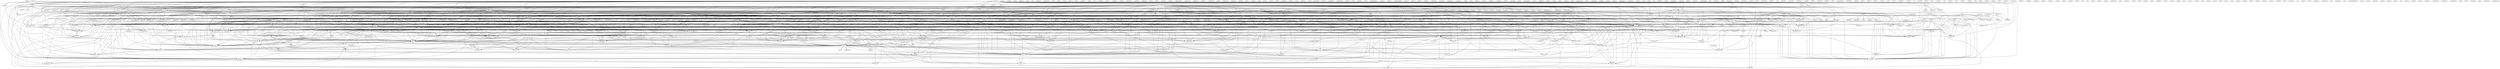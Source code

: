 digraph G {
  reign [ label="reign(1)" ];
  church [ label="church(19)" ];
  battle [ label="battle(5)" ];
  army [ label="army(8)" ];
  car [ label="car(3)" ];
  defeat [ label="defeat(1)" ];
  exclude [ label="exclude(1)" ];
  used [ label="used(2)" ];
  darkness [ label="darkness(4)" ];
  reject [ label="reject(1)" ];
  soul [ label="soul(2)" ];
  answer [ label="answer(2)" ];
  learnt [ label="learnt(1)" ];
  retreat [ label="retreat(1)" ];
  victory [ label="victory(3)" ];
  pastor [ label="pastor(2)" ];
  satan [ label="satan(2)" ];
  wrath [ label="wrath(7)" ];
  destroy [ label="destroy(4)" ];
  hatred [ label="hatred(1)" ];
  answer [ label="answer(1)" ];
  battlefield [ label="battlefield(1)" ];
  ordered [ label="ordered(3)" ];
  state [ label="state(1)" ];
  means [ label="means(1)" ];
  vowed [ label="vowed(1)" ];
  enter [ label="enter(1)" ];
  plastic [ label="plastic(2)" ];
  satan [ label="satan(2)" ];
  dictator [ label="dictator(3)" ];
  imprecatory [ label="imprecatory(7)" ];
  eg [ label="eg(3)" ];
  burning [ label="burning(1)" ];
  crash [ label="crash(1)" ];
  persecutor [ label="persecutor(2)" ];
  tor [ label="tor(2)" ];
  remove [ label="remove(4)" ];
  died [ label="died(4)" ];
  found [ label="found(1)" ];
  follow [ label="follow(2)" ];
  devastation [ label="devastation(1)" ];
  love [ label="love(5)" ];
  man [ label="man(17)" ];
  pass [ label="pass(3)" ];
  day [ label="day(11)" ];
  tor [ label="tor(4)" ];
  hear [ label="hear(3)" ];
  challenged [ label="challenged(2)" ];
  pledged [ label="pledged(1)" ];
  testify [ label="testify(1)" ];
  teaching [ label="teaching(1)" ];
  series [ label="series(1)" ];
  prayer [ label="prayer(7)" ];
  turn [ label="turn(1)" ];
  vengeance [ label="vengeance(4)" ];
  strike [ label="strike(2)" ];
  opposite [ label="opposite(1)" ];
  kingdom [ label="kingdom(19)" ];
  official [ label="official(5)" ];
  persecution [ label="persecution(5)" ];
  determine [ label="determine(1)" ];
  love [ label="love(4)" ];
  communist [ label="communist(8)" ];
  lethargy [ label="lethargy(1)" ];
  power [ label="power(5)" ];
  au [ label="au(1)" ];
  anger [ label="anger(2)" ];
  bow [ label="bow(2)" ];
  judgement [ label="judgement(11)" ];
  earth [ label="earth(12)" ];
  comes [ label="comes(2)" ];
  knows [ label="knows(1)" ];
  forgive [ label="forgive(1)" ];
  believed [ label="believed(1)" ];
  execute [ label="execute(2)" ];
  serve [ label="serve(1)" ];
  put [ label="put(2)" ];
  disgrace [ label="disgrace(2)" ];
  pile [ label="pile(1)" ];
  word [ label="word(11)" ];
  armour [ label="armour(1)" ];
  opposition [ label="opposition(1)" ];
  name [ label="name(7)" ];
  sword [ label="sword(8)" ];
  placing [ label="placing(1)" ];
  pour [ label="pour(2)" ];
  avenges [ label="avenges(2)" ];
  call [ label="call(1)" ];
  acknowledge [ label="acknowledge(3)" ];
  judge [ label="judge(4)" ];
  reading [ label="reading(1)" ];
  grew [ label="grew(2)" ];
  shine [ label="shine(1)" ];
  judge [ label="judge(2)" ];
  teaches [ label="teaches(1)" ];
  psalmist [ label="psalmist(5)" ];
  pray [ label="pray(2)" ];
  destruction [ label="destruction(6)" ];
  pray [ label="pray(8)" ];
  hani [ label="hani(1)" ];
  limpet [ label="limpet(1)" ];
  bring [ label="bring(6)" ];
  conference [ label="conference(1)" ];
  prayed [ label="prayed(4)" ];
  dominated [ label="dominated(1)" ];
  repentance [ label="repentance(2)" ];
  death [ label="death(5)" ];
  mk [ label="mk(2)" ];
  struggle [ label="struggle(2)" ];
  defended [ label="defended(1)" ];
  support [ label="support(1)" ];
  resurrection [ label="resurrection(2)" ];
  declared [ label="declared(2)" ];
  press [ label="press(1)" ];
  hate [ label="hate(2)" ];
  member [ label="member(1)" ];
  told [ label="told(2)" ];
  wing [ label="wing(1)" ];
  communism [ label="communism(1)" ];
  assassination [ label="assassination(1)" ];
  repentance [ label="repentance(1)" ];
  salvation [ label="salvation(1)" ];
  records [ label="records(1)" ];
  pac [ label="pac(1)" ];
  dispatch [ label="dispatch(1)" ];
  sear [ label="sear(1)" ];
  dc [ label="dc(1)" ];
  hammer [ label="hammer(1)" ];
  importance [ label="importance(1)" ];
  kaunda [ label="kaunda(2)" ];
  dictatorship [ label="dictatorship(1)" ];
  make [ label="make(3)" ];
  year [ label="year(1)" ];
  country [ label="country(2)" ];
  fasted [ label="fasted(1)" ];
  covenanted [ label="covenanted(1)" ];
  st [ label="st(1)" ];
  party [ label="party(4)" ];
  president [ label="president(1)" ];
  worship [ label="worship(2)" ];
  mountainside [ label="mountainside(1)" ];
  carry [ label="carry(3)" ];
  refused [ label="refused(2)" ];
  forest [ label="forest(1)" ];
  prophet [ label="prophet(2)" ];
  foresaw [ label="foresaw(1)" ];
  spoke [ label="spoke(4)" ];
  ot [ label="ot(1)" ];
  idol [ label="idol(1)" ];
  bless [ label="bless(1)" ];
  lack [ label="lack(1)" ];
  sea [ label="sea(1)" ];
  ing [ label="ing(1)" ];
  cry [ label="cry(2)" ];
  involves [ label="involves(1)" ];
  readiness [ label="readiness(1)" ];
  urgency [ label="urgency(1)" ];
  confusion [ label="confusion(1)" ];
  knowledge [ label="knowledge(1)" ];
  cover [ label="cover(1)" ];
  mete [ label="mete(1)" ];
  razor [ label="razor(1)" ];
  focus [ label="focus(1)" ];
  included [ label="included(1)" ];
  seek [ label="seek(1)" ];
  cor [ label="cor(1)" ];
  alien [ label="alien(1)" ];
  kill [ label="kill(2)" ];
  kills [ label="kills(1)" ];
  bribe [ label="bribe(1)" ];
  person [ label="person(1)" ];
  murder [ label="murder(1)" ];
  accepts [ label="accepts(1)" ];
  endure [ label="endure(1)" ];
  please [ label="please(1)" ];
  obey [ label="obey(3)" ];
  end [ label="end(2)" ];
  disaster [ label="disaster(1)" ];
  crush [ label="crush(3)" ];
  ruin [ label="ruin(1)" ];
  dreaded [ label="dreaded(1)" ];
  cling [ label="cling(1)" ];
  ruin [ label="ruin(1)" ];
  go [ label="go(2)" ];
  sickness [ label="sickness(1)" ];
  front [ label="front(1)" ];
  kind [ label="kind(1)" ];
  consider [ label="consider(1)" ];
  use [ label="use(1)" ];
  fled [ label="fled(1)" ];
  refuse [ label="refuse(1)" ];
  abandoned [ label="abandoned(1)" ];
  foot [ label="foot(1)" ];
  executed [ label="executed(1)" ];
  use [ label="use(1)" ];
  treads [ label="treads(1)" ];
  response [ label="response(1)" ];
  attack [ label="attack(1)" ];
  superbowl [ label="superbowl(1)" ];
  glory [ label="glory(4)" ];
  sin [ label="sin(6)" ];
  sharpen [ label="sharpen(1)" ];
  repent [ label="repent(1)" ];
  evil [ label="evil(4)" ];
  demands [ label="demands(1)" ];
  cancer [ label="cancer(2)" ];
  stop [ label="stop(2)" ];
  forerunner [ label="forerunner(1)" ];
  provides [ label="provides(1)" ];
  omnipage [ label="omnipage(1)" ];
  deal [ label="deal(1)" ];
  moves [ label="moves(1)" ];
  scanned [ label="scanned(1)" ];
  cross [ label="cross(2)" ];
  authority [ label="authority(4)" ];
  quoted [ label="quoted(2)" ];
  bear [ label="bear(1)" ];
  adapted [ label="adapted(1)" ];
  terrify [ label="terrify(1)" ];
  whitewashed [ label="whitewashed(1)" ];
  permission [ label="permission(1)" ];
  account [ label="account(2)" ];
  account [ label="account(1)" ];
  wickedness [ label="wickedness(2)" ];
  seem [ label="seem(1)" ];
  gospel [ label="gospel(3)" ];
  luther [ label="luther(2)" ];
  come [ label="come(2)" ];
  prays [ label="prays(1)" ];
  pointed [ label="pointed(1)" ];
  history [ label="history(2)" ];
  handicap [ label="handicap(1)" ];
  news [ label="news(2)" ];
  comfort [ label="comfort(2)" ];
  reproduce [ label="reproduce(2)" ];
  quote [ label="quote(1)" ];
  wishing [ label="wishing(1)" ];
  source [ label="source(2)" ];
  edition [ label="edition(1)" ];
  suffering [ label="suffering(1)" ];
  respond [ label="respond(1)" ];
  constitutes [ label="constitutes(1)" ];
  become [ label="become(2)" ];
  disobey [ label="disobey(1)" ];
  righteousness [ label="righteousness(2)" ];
  sense [ label="sense(1)" ];
  appreciate [ label="appreciate(1)" ];
  describe [ label="describe(1)" ];
  present [ label="present(1)" ];
  song [ label="song(2)" ];
  book [ label="book(8)" ];
  know [ label="know(2)" ];
  basis [ label="basis(1)" ];
  ear [ label="ear(1)" ];
  speak [ label="speak(1)" ];
  angola [ label="angola(4)" ];
  won [ label="won(1)" ];
  burnt [ label="burnt(1)" ];
  marxist [ label="marxist(4)" ];
  boasted [ label="boasted(1)" ];
  poet [ label="poet(1)" ];
  initiator [ label="initiator(1)" ];
  wave [ label="wave(2)" ];
  avenge [ label="avenge(1)" ];
  peg [ label="peg(1)" ];
  mouth [ label="mouth(1)" ];
  dared [ label="dared(1)" ];
  psalm [ label="psalm(6)" ];
  fire [ label="fire(3)" ];
  became [ label="became(1)" ];
  devil [ label="devil(1)" ];
  preaching [ label="preaching(2)" ];
  plot [ label="plot(2)" ];
  river [ label="river(1)" ];
  oppressed [ label="oppressed(1)" ];
  revile [ label="revile(1)" ];
  shame [ label="shame(1)" ];
  show [ label="show(1)" ];
  land [ label="land(2)" ];
  perish [ label="perish(1)" ];
  declares [ label="declares(3)" ];
  desire [ label="desire(1)" ];
  reality [ label="reality(1)" ];
  ground [ label="ground(1)" ];
  disobedience [ label="disobedience(4)" ];
  arm [ label="arm(1)" ];
  order [ label="order(3)" ];
  obedience [ label="obedience(3)" ];
  nation [ label="nation(1)" ];
  perished [ label="perished(1)" ];
  curse [ label="curse(4)" ];
  curse [ label="curse(1)" ];
  prepared [ label="prepared(1)" ];
  implores [ label="implores(1)" ];
  needs [ label="needs(1)" ];
  ministry [ label="ministry(2)" ];
  tell [ label="tell(1)" ];
  knew [ label="knew(1)" ];
  foretells [ label="foretells(1)" ];
  quotes [ label="quotes(2)" ];
  part [ label="part(4)" ];
  war [ label="war(8)" ];
  plays [ label="plays(1)" ];
  congregation [ label="congregation(1)" ];
  cried [ label="cried(1)" ];
  occupied [ label="occupied(1)" ];
  message [ label="message(3)" ];
  read [ label="read(1)" ];
  sit [ label="sit(1)" ];
  forced [ label="forced(1)" ];
  spirit [ label="spirit(3)" ];
  battalion [ label="battalion(1)" ];
  forsaken [ label="forsaken(1)" ];
  rally [ label="rally(1)" ];
  rejected [ label="rejected(1)" ];
  rule [ label="rule(2)" ];
  rule [ label="rule(1)" ];
  persisted [ label="persisted(1)" ];
  verse [ label="verse(3)" ];
  return [ label="return(1)" ];
  dust [ label="dust(1)" ];
  rebellion [ label="rebellion(2)" ];
  town [ label="town(4)" ];
  mass [ label="mass(1)" ];
  anguish [ label="anguish(1)" ];
  saint [ label="saint(1)" ];
  hypocrisy [ label="hypocrisy(1)" ];
  goes [ label="goes(1)" ];
  drove [ label="drove(1)" ];
  lulled [ label="lulled(1)" ];
  tent [ label="tent(2)" ];
  secret [ label="secret(1)" ];
  thing [ label="thing(1)" ];
  work [ label="work(2)" ];
  safety [ label="safety(1)" ];
  recite [ label="recite(1)" ];
  escaped [ label="escaped(1)" ];
  carves [ label="carves(1)" ];
  temple [ label="temple(1)" ];
  craftsman [ label="craftsman(1)" ];
  voice [ label="voice(2)" ];
  casts [ label="casts(1)" ];
  sets [ label="sets(1)" ];
  image [ label="image(1)" ];
  wonder [ label="wonder(1)" ];
  pay [ label="pay(2)" ];
  happen [ label="happen(1)" ];
  relief [ label="relief(1)" ];
  give [ label="give(1)" ];
  trouble [ label="trouble(2)" ];
  heaven [ label="heaven(4)" ];
  judgment [ label="judgment(1)" ];
  explained [ label="explained(1)" ];
  substitution [ label="substitution(1)" ];
  escape [ label="escape(1)" ];
  face [ label="face(1)" ];
  task [ label="task(1)" ];
  attributes [ label="attributes(2)" ];
  revelation [ label="revelation(2)" ];
  giver [ label="giver(1)" ];
  awaits [ label="awaits(1)" ];
  everyone [ label="everyone(1)" ];
  refuses [ label="refuses(1)" ];
  celebrated [ label="celebrated(1)" ];
  detail [ label="detail(2)" ];
  head [ label="head(2)" ];
  charge [ label="charge(2)" ];
  courier [ label="courier(1)" ];
  joy [ label="joy(2)" ];
  terror [ label="terror(1)" ];
  praise [ label="praise(2)" ];
  bind [ label="bind(1)" ];
  edged [ label="edged(1)" ];
  punishment [ label="punishment(2)" ];
  iron [ label="iron(2)" ];
  inflict [ label="inflict(1)" ];
  hussein [ label="hussein(1)" ];
  walk [ label="walk(1)" ];
  thunderstorm [ label="thunderstorm(1)" ];
  rejects [ label="rejects(5)" ];
  way [ label="way(2)" ];
  forgiveness [ label="forgiveness(1)" ];
  sent [ label="sent(3)" ];
  occasion [ label="occasion(1)" ];
  chiluba [ label="chiluba(1)" ];
  africa [ label="africa(5)" ];
  plane [ label="plane(1)" ];
  boundary [ label="boundary(2)" ];
  situation [ label="situation(1)" ];
  concern [ label="concern(1)" ];
  sa [ label="sa(2)" ];
  reported [ label="reported(2)" ];
  founder [ label="founder(1)" ];
  crashed [ label="crashed(2)" ];
  organisation [ label="organisation(1)" ];
  sentimentalism [ label="sentimentalism(1)" ];
  versa [ label="versa(1)" ];
  visa [ label="visa(1)" ];
  mercy [ label="mercy(1)" ];
  tupelov [ label="tupelov(1)" ];
  egypt [ label="egypt(1)" ];
  mission [ label="mission(1)" ];
  proclaim [ label="proclaim(2)" ];
  submit [ label="submit(1)" ];
  announce [ label="announce(1)" ];
  course [ label="course(1)" ];
  forget [ label="forget(1)" ];
  brings [ label="brings(1)" ];
  loss [ label="loss(1)" ];
  forgives [ label="forgives(1)" ];
  justice [ label="justice(8)" ];
  concentration [ label="concentration(1)" ];
  warfare [ label="warfare(1)" ];
  witchcraft [ label="witchcraft(1)" ];
  command [ label="command(1)" ];
  prove [ label="prove(1)" ];
  existence [ label="existence(1)" ];
  indignation [ label="indignation(1)" ];
  winepress [ label="winepress(1)" ];
  tackle [ label="tackle(1)" ];
  fury [ label="fury(1)" ];
  sceptre [ label="sceptre(1)" ];
  fell [ label="fell(1)" ];
  spread [ label="spread(1)" ];
  america [ label="america(1)" ];
  peace [ label="peace(7)" ];
  summary [ label="summary(1)" ];
  anyone [ label="anyone(4)" ];
  ask [ label="ask(1)" ];
  house [ label="house(1)" ];
  need [ label="need(2)" ];
  need [ label="need(1)" ];
  right [ label="right(1)" ];
  remind [ label="remind(1)" ];
  supper [ label="supper(1)" ];
  plans [ label="plans(1)" ];
  government [ label="government(2)" ];
  company [ label="company(1)" ];
  question [ label="question(2)" ];
  christian [ label="christian(2)" ];
  satisfaction [ label="satisfaction(1)" ];
  express [ label="express(1)" ];
  misfortune [ label="misfortune(1)" ];
  bible [ label="bible(1)" ];
  sodom [ label="sodom(1)" ];
  acts [ label="acts(2)" ];
  injustice [ label="injustice(1)" ];
  sight [ label="sight(1)" ];
  pornography [ label="pornography(1)" ];
  christianity [ label="christianity(3)" ];
  made [ label="made(2)" ];
  honour [ label="honour(2)" ];
  comprehension [ label="comprehension(1)" ];
  essence [ label="essence(1)" ];
  something [ label="something(1)" ];
  inspiration [ label="inspiration(1)" ];
  imagine [ label="imagine(1)" ];
  fact [ label="fact(5)" ];
  job [ label="job(2)" ];
  rejection [ label="rejection(3)" ];
  clean [ label="clean(1)" ];
  see [ label="see(3)" ];
  want [ label="want(1)" ];
  foretold [ label="foretold(1)" ];
  blood [ label="blood(2)" ];
  extension [ label="extension(1)" ];
  stone [ label="stone(1)" ];
  arafat [ label="arafat(1)" ];
  reap [ label="reap(1)" ];
  chapter [ label="chapter(1)" ];
  hell [ label="hell(1)" ];
  denunciation [ label="denunciation(1)" ];
  covenant [ label="covenant(2)" ];
  fear [ label="fear(1)" ];
  lies [ label="lies(1)" ];
  bloodthirsty [ label="bloodthirsty(1)" ];
  knox [ label="knox(1)" ];
  blessing [ label="blessing(1)" ];
  instructed [ label="instructed(1)" ];
  punish [ label="punish(1)" ];
  project [ label="project(1)" ];
  yasser [ label="yasser(1)" ];
  community [ label="community(1)" ];
  correcting [ label="correcting(1)" ];
  correct [ label="correct(1)" ];
  lord [ label="lord(31)" ];
  routed [ label="routed(1)" ];
  passage [ label="passage(1)" ];
  help [ label="help(1)" ];
  includes [ label="includes(1)" ];
  shut [ label="shut(1)" ];
  send [ label="send(1)" ];
  place [ label="place(5)" ];
  presence [ label="presence(1)" ];
  majesty [ label="majesty(1)" ];
  revere [ label="revere(1)" ];
  ch [ label="ch(1)" ];
  chariot [ label="chariot(1)" ];
  sinner [ label="sinner(1)" ];
  life [ label="life(3)" ];
  die [ label="die(1)" ];
  october [ label="october(2)" ];
  aircraft [ label="aircraft(1)" ];
  machel [ label="machel(2)" ];
  ate [ label="ate(1)" ];
  flesh [ label="flesh(1)" ];
  month [ label="month(1)" ];
  mine [ label="mine(1)" ];
  po [ label="po(1)" ];
  take [ label="take(1)" ];
  truth [ label="truth(2)" ];
  falsehood [ label="falsehood(1)" ];
  god [ label="god(98)" ];
  officer [ label="officer(1)" ];
  training [ label="training(1)" ];
  king [ label="king(8)" ];
  solicit [ label="solicit(1)" ];
  purpose [ label="purpose(1)" ];
  devise [ label="devise(1)" ];
  story [ label="story(1)" ];
  rejoice [ label="rejoice(1)" ];
  world [ label="world(1)" ];
  sacrifice [ label="sacrifice(1)" ];
  praised [ label="praised(1)" ];
  prototype [ label="prototype(1)" ];
  crime [ label="crime(1)" ];
  example [ label="example(1)" ];
  pleaded [ label="pleaded(1)" ];
  describes [ label="describes(1)" ];
  water [ label="water(1)" ];
  violence [ label="violence(1)" ];
  set [ label="set(1)" ];
  compassion [ label="compassion(1)" ];
  hurts [ label="hurts(1)" ];
  heart [ label="heart(3)" ];
  insists [ label="insists(1)" ];
  imprecation [ label="imprecation(1)" ];
  sing [ label="sing(1)" ];
  weapon [ label="weapon(2)" ];
  breathed [ label="breathed(1)" ];
  blasphemer [ label="blasphemer(1)" ];
  prevalence [ label="prevalence(1)" ];
  deborah [ label="deborah(1)" ];
  widow [ label="widow(2)" ];
  mark [ label="mark(1)" ];
  synagogue [ label="synagogue(1)" ];
  attitude [ label="attitude(1)" ];
  extend [ label="extend(1)" ];
  messiah [ label="messiah(1)" ];
  withholds [ label="withholds(1)" ];
  astray [ label="astray(1)" ];
  leads [ label="leads(1)" ];
  presbyterian [ label="presbyterian(1)" ];
  lk [ label="lk(1)" ];
  february [ label="february(1)" ];
  staff [ label="staff(1)" ];
  sovereign [ label="sovereign(1)" ];
  deputy [ label="deputy(1)" ];
  toilet [ label="toilet(1)" ];
  paper [ label="paper(1)" ];
  district [ label="district(1)" ];
  padlocked [ label="padlocked(1)" ];
  easter [ label="easter(1)" ];
  rise [ label="rise(1)" ];
  commander [ label="commander(4)" ];
  strategy [ label="strategy(1)" ];
  doesn [ label="doesn(1)" ];
  dispatcher [ label="dispatcher(1)" ];
  decide [ label="decide(1)" ];
  capernaum [ label="capernaum(1)" ];
  alarm [ label="alarm(1)" ];
  leninist [ label="leninist(1)" ];
  nd [ label="nd(1)" ];
  demolish [ label="demolish(1)" ];
  structure [ label="structure(1)" ];
  operating [ label="operating(1)" ];
  gaddafi [ label="gaddafi(1)" ];
  typed [ label="typed(1)" ];
  betrayal [ label="betrayal(1)" ];
  author [ label="author(2)" ];
  fulfilment [ label="fulfilment(1)" ];
  alluded [ label="alluded(1)" ];
  jael [ label="jael(1)" ];
  appropriated [ label="appropriated(1)" ];
  hammond [ label="hammond(2)" ];
  bethsaida [ label="bethsaida(1)" ];
  possess [ label="possess(1)" ];
  issue [ label="issue(1)" ];
  machel [ label="machel(3)" ];
  amend [ label="amend(1)" ];
  martyr [ label="martyr(1)" ];
  saviour [ label="saviour(1)" ];
  rest [ label="rest(1)" ];
  deceit [ label="deceit(1)" ];
  prophesy [ label="prophesy(1)" ];
  neto [ label="neto(3)" ];
  table [ label="table(1)" ];
  adulation [ label="adulation(1)" ];
  wisdom [ label="wisdom(1)" ];
  ac [ label="ac(1)" ];
  future [ label="future(1)" ];
  samora [ label="samora(2)" ];
  jesus [ label="jesus(20)" ];
  contradictory [ label="contradictory(1)" ];
  warned [ label="warned(1)" ];
  added [ label="added(1)" ];
  bayonet [ label="bayonet(1)" ];
  judea [ label="judea(1)" ];
  sorrow [ label="sorrow(1)" ];
  tail [ label="tail(1)" ];
  john [ label="john(2)" ];
  wreckage [ label="wreckage(1)" ];
  col [ label="col(1)" ];
  mother [ label="mother(1)" ];
  woe [ label="woe(1)" ];
  sisera [ label="sisera(9)" ];
  luke [ label="luke(1)" ];
  wartime [ label="wartime(1)" ];
  general [ label="general(2)" ];
  problem [ label="problem(1)" ];
  captain [ label="captain(1)" ];
  lite [ label="lite(1)" ];
  jabin [ label="jabin(1)" ];
  romania [ label="romania(3)" ];
  testified [ label="testified(1)" ];
  touch [ label="touch(1)" ];
  record [ label="record(1)" ];
  record [ label="record(1)" ];
  subject [ label="subject(1)" ];
  article [ label="article(1)" ];
  lamb [ label="lamb(1)" ];
  witness [ label="witness(1)" ];
  conversion [ label="conversion(1)" ];
  nt [ label="nt(3)" ];
  law [ label="law(5)" ];
  uphold [ label="uphold(1)" ];
  father [ label="father(2)" ];
  neighbour [ label="neighbour(2)" ];
  building [ label="building(1)" ];
  confirms [ label="confirms(1)" ];
  spurgeon [ label="spurgeon(1)" ];
  makes [ label="makes(1)" ];
  hallowed [ label="hallowed(1)" ];
  david [ label="david(1)" ];
  office [ label="office(1)" ];
  atheist [ label="atheist(1)" ];
  testament [ label="testament(3)" ];
  consequence [ label="consequence(1)" ];
  kishon [ label="kishon(1)" ];
  matt [ label="matt(6)" ];
  refer [ label="refer(1)" ];
  dismantle [ label="dismantle(2)" ];
  samuel [ label="samuel(1)" ];
  greed [ label="greed(1)" ];
  dan [ label="dan(1)" ];
  son [ label="son(1)" ];
  point [ label="point(1)" ];
  saddam [ label="saddam(1)" ];
  priest [ label="priest(1)" ];
  evangelism [ label="evangelism(1)" ];
  took [ label="took(1)" ];
  tim [ label="tim(2)" ];
  moscow [ label="moscow(1)" ];
  carried [ label="carried(1)" ];
  box [ label="box(1)" ];
  nothing [ label="nothing(1)" ];
  south [ label="south(1)" ];
  sows [ label="sows(1)" ];
  dishonours [ label="dishonours(1)" ];
  page [ label="page(1)" ];
  break [ label="break(1)" ];
  crucifixion [ label="crucifixion(1)" ];
  terminal [ label="terminal(1)" ];
  chief [ label="chief(2)" ];
  establish [ label="establish(1)" ];
  castro [ label="castro(1)" ];
  apostle [ label="apostle(1)" ];
  matt [ label="matt(1)" ];
  break [ label="break(1)" ];
  group [ label="group(1)" ];
  hab [ label="hab(1)" ];
  council [ label="council(1)" ];
  peter [ label="peter(3)" ];
  martin [ label="martin(1)" ];
  david [ label="david(5)" ];
  paul [ label="paul(1)" ];
  realise [ label="realise(1)" ];
  police [ label="police(1)" ];
  issn [ label="issn(1)" ];
  heb [ label="heb(2)" ];
  endor [ label="endor(1)" ];
  copy [ label="copy(1)" ];
  tongue [ label="tongue(1)" ];
  jerome [ label="jerome(1)" ];
  barak [ label="barak(1)" ];
  chris [ label="chris(3)" ];
  midian [ label="midian(1)" ];
  march [ label="march(1)" ];
  advance [ label="advance(1)" ];
  samaria [ label="samaria(1)" ];
  fredrick [ label="fredrick(1)" ];
  self [ label="self(1)" ];
  scripture [ label="scripture(5)" ];
  antichrist [ label="antichrist(1)" ];
  rev [ label="rev(1)" ];
  eph [ label="eph(1)" ];
  depart [ label="depart(1)" ];
  result [ label="result(1)" ];
  christ [ label="christ(42)" ];
  came [ label="came(2)" ];
  agestino [ label="agestino(1)" ];
  gunpoint [ label="gunpoint(1)" ];
  desperation [ label="desperation(1)" ];
  ad [ label="ad(1)" ];
  fellowship [ label="fellowship(3)" ];
  responded [ label="responded(1)" ];
  anc [ label="anc(3)" ];
  eve [ label="eve(1)" ];
  acknowledgement [ label="acknowledgement(1)" ];
  israel [ label="israel(1)" ];
  expect [ label="expect(1)" ];
  reformed [ label="reformed(1)" ];
  malawi [ label="malawi(1)" ];
  baptist [ label="baptist(1)" ];
  queen [ label="queen(1)" ];
  pg [ label="pg(1)" ];
  chained [ label="chained(1)" ];
  preach [ label="preach(1)" ];
  prince [ label="prince(4)" ];
  mozambique [ label="mozambique(5)" ];
  deuteronomy [ label="deuteronomy(2)" ];
  secretary [ label="secretary(1)" ];
  emphasised [ label="emphasised(1)" ];
  indulgence [ label="indulgence(1)" ];
  wordperfect [ label="wordperfect(1)" ];
  note [ label="note(1)" ];
  brood [ label="brood(1)" ];
  jesus [ label="jesus(3)" ];
  frontline [ label="frontline(3)" ];
  sacp [ label="sacp(1)" ];
  pronounced [ label="pronounced(1)" ];
  commission [ label="commission(1)" ];
  church -> battle [ label="2" ];
  church -> army [ label="1" ];
  church -> car [ label="1" ];
  church -> defeat [ label="1" ];
  church -> exclude [ label="1" ];
  church -> used [ label="1" ];
  church -> darkness [ label="1" ];
  church -> reject [ label="1" ];
  church -> soul [ label="1" ];
  church -> answer [ label="1" ];
  church -> learnt [ label="1" ];
  church -> retreat [ label="1" ];
  church -> victory [ label="1" ];
  church -> pastor [ label="1" ];
  church -> satan [ label="1" ];
  church -> wrath [ label="1" ];
  church -> destroy [ label="1" ];
  church -> hatred [ label="1" ];
  church -> answer [ label="1" ];
  church -> battlefield [ label="1" ];
  church -> ordered [ label="1" ];
  church -> state [ label="1" ];
  church -> means [ label="1" ];
  church -> vowed [ label="1" ];
  church -> enter [ label="1" ];
  church -> plastic [ label="1" ];
  church -> satan [ label="1" ];
  church -> dictator [ label="1" ];
  church -> imprecatory [ label="1" ];
  church -> eg [ label="1" ];
  church -> burning [ label="1" ];
  church -> crash [ label="1" ];
  church -> persecutor [ label="1" ];
  church -> tor [ label="1" ];
  church -> remove [ label="1" ];
  church -> died [ label="1" ];
  church -> found [ label="1" ];
  church -> follow [ label="1" ];
  church -> devastation [ label="1" ];
  church -> love [ label="2" ];
  church -> man [ label="1" ];
  church -> pass [ label="1" ];
  church -> day [ label="1" ];
  church -> tor [ label="1" ];
  church -> hear [ label="1" ];
  church -> challenged [ label="1" ];
  church -> pledged [ label="1" ];
  church -> testify [ label="1" ];
  church -> teaching [ label="1" ];
  church -> series [ label="1" ];
  church -> prayer [ label="1" ];
  church -> turn [ label="1" ];
  church -> vengeance [ label="1" ];
  church -> strike [ label="1" ];
  church -> opposite [ label="1" ];
  church -> kingdom [ label="2" ];
  church -> official [ label="1" ];
  church -> persecution [ label="1" ];
  church -> determine [ label="1" ];
  church -> love [ label="2" ];
  church -> communist [ label="2" ];
  church -> lethargy [ label="1" ];
  power -> au [ label="1" ];
  power -> anger [ label="1" ];
  power -> bow [ label="1" ];
  power -> judgement [ label="2" ];
  power -> earth [ label="2" ];
  power -> comes [ label="1" ];
  power -> day [ label="1" ];
  power -> knows [ label="1" ];
  power -> forgive [ label="2" ];
  power -> believed [ label="1" ];
  power -> execute [ label="2" ];
  power -> serve [ label="1" ];
  put -> disgrace [ label="1" ];
  put -> pile [ label="1" ];
  put -> word [ label="1" ];
  put -> armour [ label="1" ];
  put -> opposition [ label="1" ];
  put -> name [ label="1" ];
  put -> sword [ label="1" ];
  put -> kingdom [ label="1" ];
  pour -> anger [ label="1" ];
  pour -> avenges [ label="1" ];
  pour -> army [ label="1" ];
  pour -> call [ label="1" ];
  pour -> acknowledge [ label="1" ];
  pour -> judge [ label="1" ];
  pour -> reading [ label="1" ];
  pour -> grew [ label="1" ];
  pour -> shine [ label="1" ];
  pour -> judge [ label="1" ];
  pour -> teaches [ label="1" ];
  pour -> psalmist [ label="1" ];
  pour -> pray [ label="1" ];
  pour -> destruction [ label="1" ];
  pour -> pray [ label="1" ];
  hani -> limpet [ label="1" ];
  hani -> bring [ label="2" ];
  hani -> conference [ label="1" ];
  hani -> car [ label="1" ];
  hani -> prayed [ label="1" ];
  hani -> dominated [ label="1" ];
  hani -> repentance [ label="2" ];
  hani -> death [ label="1" ];
  hani -> mk [ label="1" ];
  hani -> struggle [ label="1" ];
  hani -> ordered [ label="1" ];
  hani -> defended [ label="1" ];
  hani -> support [ label="1" ];
  hani -> resurrection [ label="1" ];
  hani -> remove [ label="2" ];
  hani -> declared [ label="1" ];
  hani -> press [ label="1" ];
  hani -> hate [ label="1" ];
  hani -> member [ label="1" ];
  hani -> told [ label="1" ];
  hani -> wing [ label="1" ];
  hani -> communism [ label="1" ];
  hani -> assassination [ label="1" ];
  hani -> repentance [ label="2" ];
  hani -> salvation [ label="1" ];
  kaunda -> prayed [ label="1" ];
  kaunda -> dictatorship [ label="1" ];
  kaunda -> make [ label="1" ];
  kaunda -> year [ label="1" ];
  kaunda -> tor [ label="1" ];
  kaunda -> remove [ label="1" ];
  kaunda -> country [ label="1" ];
  kaunda -> man [ label="1" ];
  kaunda -> fasted [ label="1" ];
  kaunda -> covenanted [ label="1" ];
  kaunda -> tor [ label="1" ];
  kaunda -> st [ label="1" ];
  kaunda -> party [ label="1" ];
  kaunda -> president [ label="1" ];
  anger -> avenges [ label="1" ];
  anger -> shine [ label="1" ];
  worship -> mountainside [ label="1" ];
  worship -> carry [ label="1" ];
  worship -> refused [ label="1" ];
  worship -> forest [ label="1" ];
  prophet -> foresaw [ label="1" ];
  prophet -> spoke [ label="1" ];
  prophet -> resurrection [ label="1" ];
  prophet -> ot [ label="1" ];
  battle -> lack [ label="1" ];
  battle -> earth [ label="1" ];
  battle -> sea [ label="1" ];
  battle -> ing [ label="1" ];
  battle -> battlefield [ label="1" ];
  battle -> cry [ label="1" ];
  battle -> involves [ label="1" ];
  battle -> follow [ label="1" ];
  battle -> readiness [ label="1" ];
  battle -> urgency [ label="1" ];
  battle -> confusion [ label="1" ];
  battle -> knowledge [ label="1" ];
  battle -> pray [ label="1" ];
  battle -> cover [ label="1" ];
  battle -> pray [ label="1" ];
  alien -> kill [ label="1" ];
  alien -> kills [ label="1" ];
  alien -> bribe [ label="1" ];
  alien -> person [ label="1" ];
  alien -> murder [ label="1" ];
  alien -> accepts [ label="1" ];
  bring -> endure [ label="1" ];
  bring -> repentance [ label="2" ];
  bring -> please [ label="1" ];
  bring -> obey [ label="1" ];
  bring -> end [ label="1" ];
  bring -> destroy [ label="1" ];
  bring -> disaster [ label="1" ];
  bring -> crush [ label="1" ];
  bring -> ruin [ label="2" ];
  bring -> dreaded [ label="1" ];
  bring -> kill [ label="1" ];
  bring -> cling [ label="1" ];
  bring -> ruin [ label="2" ];
  bring -> remove [ label="2" ];
  bring -> go [ label="1" ];
  bring -> sickness [ label="1" ];
  bring -> front [ label="1" ];
  bring -> repentance [ label="2" ];
  bring -> salvation [ label="1" ];
  bring -> kind [ label="1" ];
  army -> call [ label="1" ];
  army -> use [ label="1" ];
  army -> fled [ label="1" ];
  army -> refuse [ label="1" ];
  army -> wrath [ label="1" ];
  army -> acknowledge [ label="1" ];
  army -> abandoned [ label="1" ];
  army -> foot [ label="1" ];
  army -> day [ label="1" ];
  army -> executed [ label="1" ];
  army -> sword [ label="1" ];
  army -> use [ label="1" ];
  army -> psalmist [ label="1" ];
  army -> pray [ label="1" ];
  army -> destruction [ label="1" ];
  army -> pray [ label="1" ];
  glory -> sin [ label="1" ];
  glory -> sharpen [ label="1" ];
  glory -> repent [ label="1" ];
  glory -> earth [ label="1" ];
  glory -> sea [ label="1" ];
  glory -> evil [ label="1" ];
  glory -> go [ label="1" ];
  glory -> demands [ label="1" ];
  glory -> sword [ label="1" ];
  glory -> knowledge [ label="1" ];
  glory -> destruction [ label="1" ];
  glory -> cover [ label="1" ];
  car -> repentance [ label="1" ];
  car -> struggle [ label="1" ];
  car -> cancer [ label="1" ];
  car -> crash [ label="1" ];
  car -> remove [ label="1" ];
  car -> hate [ label="1" ];
  car -> day [ label="1" ];
  car -> told [ label="1" ];
  car -> communism [ label="1" ];
  car -> stop [ label="1" ];
  car -> repentance [ label="1" ];
  car -> salvation [ label="1" ];
  prayed -> repentance [ label="1" ];
  prayed -> dictatorship [ label="1" ];
  prayed -> imprecatory [ label="1" ];
  prayed -> year [ label="1" ];
  prayed -> tor [ label="1" ];
  prayed -> remove [ label="2" ];
  prayed -> tor [ label="1" ];
  prayed -> forerunner [ label="1" ];
  prayed -> repentance [ label="1" ];
  cross -> use [ label="1" ];
  cross -> authority [ label="1" ];
  cross -> quoted [ label="1" ];
  cross -> bear [ label="1" ];
  cross -> use [ label="1" ];
  cross -> adapted [ label="1" ];
  call -> account [ label="1" ];
  call -> account [ label="1" ];
  call -> wickedness [ label="1" ];
  call -> seem [ label="1" ];
  call -> gospel [ label="1" ];
  call -> love [ label="1" ];
  call -> love [ label="1" ];
  luther -> disgrace [ label="1" ];
  luther -> come [ label="1" ];
  luther -> pile [ label="1" ];
  luther -> prays [ label="1" ];
  luther -> imprecatory [ label="1" ];
  luther -> pointed [ label="1" ];
  luther -> opposition [ label="1" ];
  luther -> history [ label="1" ];
  luther -> name [ label="1" ];
  luther -> st [ label="1" ];
  luther -> kingdom [ label="1" ];
  news -> comfort [ label="1" ];
  news -> reproduce [ label="1" ];
  news -> imprecatory [ label="1" ];
  news -> quote [ label="1" ];
  news -> wishing [ label="1" ];
  news -> source [ label="1" ];
  news -> edition [ label="1" ];
  news -> suffering [ label="1" ];
  news -> persecution [ label="1" ];
  sin -> sharpen [ label="1" ];
  sin -> earth [ label="1" ];
  sin -> sea [ label="1" ];
  sin -> become [ label="2" ];
  sin -> disobey [ label="1" ];
  sin -> go [ label="1" ];
  sin -> righteousness [ label="2" ];
  sin -> knowledge [ label="1" ];
  sin -> cover [ label="1" ];
  used -> song [ label="1" ];
  used -> eg [ label="2" ];
  used -> book [ label="1" ];
  used -> testify [ label="2" ];
  used -> teaching [ label="1" ];
  used -> know [ label="1" ];
  used -> prayer [ label="1" ];
  bow -> knows [ label="1" ];
  bow -> ear [ label="1" ];
  bow -> speak [ label="1" ];
  bow -> serve [ label="1" ];
  angola -> won [ label="1" ];
  angola -> burnt [ label="1" ];
  angola -> dictator [ label="1" ];
  angola -> burning [ label="1" ];
  angola -> remove [ label="1" ];
  angola -> found [ label="1" ];
  angola -> devastation [ label="1" ];
  angola -> marxist [ label="1" ];
  angola -> strike [ label="1" ];
  angola -> boasted [ label="1" ];
  angola -> poet [ label="1" ];
  angola -> persecution [ label="2" ];
  angola -> communist [ label="2" ];
  angola -> initiator [ label="1" ];
  angola -> wave [ label="1" ];
  repentance -> remove [ label="2" ];
  repentance -> salvation [ label="1" ];
  psalm -> account [ label="1" ];
  psalm -> fire [ label="1" ];
  psalm -> became [ label="1" ];
  psalm -> devil [ label="1" ];
  psalm -> preaching [ label="1" ];
  psalm -> account [ label="1" ];
  psalm -> earth [ label="1" ];
  psalm -> refuse [ label="1" ];
  psalm -> evil [ label="1" ];
  psalm -> plot [ label="1" ];
  psalm -> wickedness [ label="1" ];
  psalm -> river [ label="1" ];
  psalm -> seem [ label="1" ];
  psalm -> oppressed [ label="1" ];
  psalm -> make [ label="1" ];
  psalm -> cry [ label="1" ];
  psalm -> revile [ label="1" ];
  psalm -> prays [ label="2" ];
  psalm -> shame [ label="1" ];
  psalm -> show [ label="1" ];
  psalm -> gospel [ label="1" ];
  psalm -> land [ label="1" ];
  psalm -> love [ label="2" ];
  psalm -> perish [ label="1" ];
  psalm -> declares [ label="1" ];
  psalm -> desire [ label="1" ];
  psalm -> reality [ label="1" ];
  psalm -> ground [ label="1" ];
  psalm -> disobedience [ label="1" ];
  psalm -> man [ label="1" ];
  psalm -> day [ label="1" ];
  psalm -> arm [ label="1" ];
  psalm -> order [ label="1" ];
  psalm -> hear [ label="1" ];
  psalm -> obedience [ label="1" ];
  psalm -> nation [ label="1" ];
  psalm -> perished [ label="1" ];
  psalm -> prayer [ label="1" ];
  psalm -> curse [ label="1" ];
  psalm -> curse [ label="1" ];
  psalm -> prepared [ label="1" ];
  psalm -> love [ label="2" ];
  psalm -> implores [ label="1" ];
  psalm -> needs [ label="1" ];
  ministry -> judgement [ label="1" ];
  ministry -> judge [ label="1" ];
  ministry -> tell [ label="1" ];
  ministry -> judge [ label="1" ];
  ministry -> knew [ label="1" ];
  ministry -> foretells [ label="1" ];
  ministry -> day [ label="1" ];
  ministry -> quotes [ label="1" ];
  darkness -> part [ label="1" ];
  darkness -> war [ label="1" ];
  darkness -> plays [ label="1" ];
  darkness -> congregation [ label="1" ];
  reject -> wrath [ label="1" ];
  reject -> eg [ label="1" ];
  reject -> love [ label="1" ];
  reject -> man [ label="1" ];
  reject -> testify [ label="1" ];
  reject -> teaching [ label="1" ];
  reject -> vengeance [ label="1" ];
  reject -> opposite [ label="1" ];
  reject -> kingdom [ label="1" ];
  reject -> love [ label="1" ];
  reject -> message [ label="1" ];
  obey -> ruin [ label="1" ];
  obey -> ruin [ label="1" ];
  soul -> judgement [ label="1" ];
  soul -> destroy [ label="1" ];
  soul -> state [ label="1" ];
  soul -> vowed [ label="1" ];
  soul -> read [ label="1" ];
  soul -> ear [ label="1" ];
  soul -> turn [ label="1" ];
  soul -> speak [ label="1" ];
  soul -> sit [ label="1" ];
  spirit -> judgement [ label="1" ];
  spirit -> word [ label="1" ];
  spirit -> ing [ label="1" ];
  spirit -> battalion [ label="1" ];
  spirit -> armour [ label="1" ];
  spirit -> judge [ label="1" ];
  spirit -> tell [ label="1" ];
  spirit -> involves [ label="1" ];
  spirit -> judge [ label="1" ];
  spirit -> knew [ label="1" ];
  spirit -> readiness [ label="1" ];
  spirit -> foretells [ label="1" ];
  spirit -> day [ label="1" ];
  spirit -> quotes [ label="1" ];
  spirit -> sword [ label="1" ];
  spirit -> pray [ label="1" ];
  spirit -> forsaken [ label="1" ];
  spirit -> rally [ label="1" ];
  spirit -> pray [ label="1" ];
  rejected -> rule [ label="1" ];
  rejected -> rule [ label="1" ];
  rejected -> enter [ label="1" ];
  rejected -> persisted [ label="1" ];
  rejected -> verse [ label="1" ];
  rejected -> go [ label="1" ];
  rejected -> return [ label="1" ];
  rejected -> dust [ label="1" ];
  rejected -> rebellion [ label="1" ];
  rejected -> town [ label="1" ];
  account -> goes [ label="1" ];
  account -> drove [ label="1" ];
  account -> lulled [ label="1" ];
  account -> tent [ label="1" ];
  account -> secret [ label="1" ];
  account -> thing [ label="1" ];
  account -> wickedness [ label="1" ];
  account -> seem [ label="1" ];
  account -> work [ label="1" ];
  account -> safety [ label="1" ];
  account -> recite [ label="1" ];
  account -> escaped [ label="1" ];
  account -> carves [ label="1" ];
  account -> gospel [ label="1" ];
  account -> love [ label="1" ];
  account -> temple [ label="1" ];
  account -> man [ label="1" ];
  account -> craftsman [ label="1" ];
  account -> voice [ label="1" ];
  account -> casts [ label="1" ];
  account -> sets [ label="1" ];
  account -> love [ label="1" ];
  account -> image [ label="1" ];
  pay -> fire [ label="1" ];
  pay -> happen [ label="1" ];
  pay -> relief [ label="1" ];
  pay -> give [ label="1" ];
  pay -> trouble [ label="1" ];
  pay -> heaven [ label="1" ];
  answer -> pastor [ label="1" ];
  answer -> ordered [ label="1" ];
  answer -> day [ label="1" ];
  answer -> judgment [ label="1" ];
  answer -> psalmist [ label="1" ];
  answer -> prayer [ label="1" ];
  answer -> official [ label="1" ];
  answer -> suffering [ label="1" ];
  answer -> communist [ label="1" ];
  part -> destroy [ label="1" ];
  part -> evil [ label="1" ];
  part -> task [ label="1" ];
  part -> attributes [ label="1" ];
  part -> revelation [ label="1" ];
  part -> giver [ label="1" ];
  end -> acknowledge [ label="1" ];
  end -> awaits [ label="1" ];
  end -> everyone [ label="1" ];
  end -> refuses [ label="1" ];
  victory -> celebrated [ label="1" ];
  victory -> detail [ label="1" ];
  victory -> means [ label="1" ];
  victory -> head [ label="1" ];
  victory -> kingdom [ label="2" ];
  fire -> devil [ label="1" ];
  fire -> judgement [ label="1" ];
  fire -> wickedness [ label="1" ];
  fire -> verse [ label="1" ];
  fire -> town [ label="1" ];
  fire -> prepared [ label="1" ];
  pastor -> charge [ label="1" ];
  pastor -> courier [ label="1" ];
  joy -> terror [ label="1" ];
  joy -> praise [ label="1" ];
  joy -> carry [ label="1" ];
  joy -> bind [ label="1" ];
  joy -> edged [ label="1" ];
  joy -> punishment [ label="1" ];
  joy -> sword [ label="1" ];
  joy -> vengeance [ label="1" ];
  joy -> iron [ label="1" ];
  joy -> inflict [ label="1" ];
  disgrace -> name [ label="1" ];
  disgrace -> kingdom [ label="1" ];
  rejects -> way [ label="1" ];
  rejects -> verse [ label="4" ];
  rejects -> bear [ label="1" ];
  rejects -> forgiveness [ label="1" ];
  rejects -> sent [ label="4" ];
  africa -> death [ label="2" ];
  africa -> plane [ label="1" ];
  africa -> destroy [ label="1" ];
  africa -> boundary [ label="1" ];
  africa -> state [ label="1" ];
  africa -> situation [ label="1" ];
  africa -> vowed [ label="1" ];
  africa -> concern [ label="1" ];
  africa -> head [ label="1" ];
  africa -> resurrection [ label="1" ];
  africa -> sa [ label="1" ];
  africa -> reported [ label="1" ];
  africa -> founder [ label="1" ];
  africa -> crashed [ label="1" ];
  africa -> pledged [ label="1" ];
  africa -> organisation [ label="1" ];
  africa -> assassination [ label="1" ];
  africa -> turn [ label="1" ];
  africa -> communist [ label="1" ];
  come -> pile [ label="1" ];
  come -> satan [ label="1" ];
  come -> versa [ label="1" ];
  come -> satan [ label="1" ];
  come -> opposition [ label="1" ];
  come -> name [ label="1" ];
  come -> visa [ label="1" ];
  come -> kingdom [ label="1" ];
  come -> execute [ label="1" ];
  preaching -> rule [ label="1" ];
  preaching -> rule [ label="1" ];
  preaching -> mission [ label="1" ];
  preaching -> show [ label="1" ];
  preaching -> proclaim [ label="1" ];
  preaching -> submit [ label="1" ];
  preaching -> disobedience [ label="1" ];
  preaching -> told [ label="1" ];
  preaching -> obedience [ label="1" ];
  preaching -> announce [ label="1" ];
  preaching -> curse [ label="1" ];
  preaching -> curse [ label="1" ];
  preaching -> needs [ label="1" ];
  judgement -> terror [ label="1" ];
  judgement -> refuse [ label="1" ];
  judgement -> wickedness [ label="1" ];
  judgement -> disobey [ label="1" ];
  judgement -> course [ label="1" ];
  judgement -> quoted [ label="1" ];
  judgement -> forget [ label="1" ];
  judgement -> knew [ label="1" ];
  judgement -> brings [ label="1" ];
  judgement -> verse [ label="1" ];
  judgement -> loss [ label="1" ];
  judgement -> quotes [ label="1" ];
  judgement -> know [ label="1" ];
  judgement -> ear [ label="1" ];
  judgement -> forgives [ label="1" ];
  judgement -> town [ label="1" ];
  judgement -> speak [ label="1" ];
  judgement -> justice [ label="1" ];
  judgement -> execute [ label="1" ];
  burnt -> concentration [ label="1" ];
  burnt -> remove [ label="1" ];
  burnt -> found [ label="1" ];
  burnt -> devastation [ label="1" ];
  burnt -> strike [ label="1" ];
  burnt -> persecution [ label="1" ];
  burnt -> communist [ label="1" ];
  death -> struggle [ label="1" ];
  death -> prove [ label="1" ];
  death -> head [ label="1" ];
  death -> resurrection [ label="1" ];
  death -> sa [ label="1" ];
  death -> challenged [ label="1" ];
  death -> assassination [ label="1" ];
  death -> existence [ label="1" ];
  rule -> wrath [ label="1" ];
  rule -> fury [ label="1" ];
  rule -> enter [ label="1" ];
  rule -> go [ label="1" ];
  rule -> dust [ label="1" ];
  rule -> sceptre [ label="1" ];
  rule -> town [ label="1" ];
  rule -> iron [ label="1" ];
  way -> earth [ label="1" ];
  way -> grew [ label="1" ];
  way -> bear [ label="1" ];
  way -> spread [ label="1" ];
  way -> forgiveness [ label="1" ];
  peace -> summary [ label="1" ];
  peace -> anyone [ label="2" ];
  peace -> destroy [ label="1" ];
  peace -> ask [ label="1" ];
  peace -> house [ label="2" ];
  peace -> war [ label="2" ];
  peace -> need [ label="1" ];
  peace -> need [ label="1" ];
  peace -> proclaim [ label="1" ];
  peace -> right [ label="1" ];
  peace -> verse [ label="2" ];
  peace -> return [ label="2" ];
  peace -> book [ label="2" ];
  peace -> remind [ label="1" ];
  peace -> teaching [ label="1" ];
  peace -> know [ label="1" ];
  peace -> kingdom [ label="1" ];
  plans -> government [ label="1" ];
  christian -> wrath [ label="1" ];
  christian -> struggle [ label="1" ];
  christian -> defended [ label="1" ];
  christian -> make [ label="1" ];
  christian -> support [ label="1" ];
  christian -> satisfaction [ label="1" ];
  christian -> remove [ label="1" ];
  christian -> country [ label="1" ];
  christian -> declared [ label="1" ];
  christian -> love [ label="1" ];
  christian -> press [ label="1" ];
  christian -> express [ label="1" ];
  christian -> loss [ label="1" ];
  christian -> man [ label="2" ];
  christian -> hate [ label="1" ];
  christian -> covenanted [ label="1" ];
  christian -> told [ label="1" ];
  christian -> communism [ label="1" ];
  christian -> teaching [ label="1" ];
  christian -> know [ label="1" ];
  christian -> vengeance [ label="1" ];
  christian -> st [ label="1" ];
  christian -> opposite [ label="1" ];
  christian -> love [ label="1" ];
  christian -> president [ label="1" ];
  christian -> repentance [ label="1" ];
  christian -> salvation [ label="1" ];
  christian -> misfortune [ label="1" ];
  bible -> boasted [ label="1" ];
  acts -> terror [ label="1" ];
  acts -> ordered [ label="1" ];
  acts -> plastic [ label="2" ];
  acts -> quoted [ label="1" ];
  acts -> spoke [ label="1" ];
  acts -> resurrection [ label="1" ];
  acts -> dictator [ label="1" ];
  acts -> imprecatory [ label="3" ];
  acts -> eg [ label="2" ];
  acts -> brings [ label="1" ];
  acts -> day [ label="1" ];
  acts -> executed [ label="1" ];
  acts -> testify [ label="2" ];
  acts -> justice [ label="1" ];
  acts -> persecution [ label="1" ];
  account -> lulled [ label="1" ];
  account -> tent [ label="1" ];
  account -> secret [ label="1" ];
  account -> thing [ label="1" ];
  account -> wickedness [ label="1" ];
  account -> seem [ label="1" ];
  account -> work [ label="1" ];
  account -> safety [ label="1" ];
  account -> recite [ label="1" ];
  account -> escaped [ label="1" ];
  account -> carves [ label="1" ];
  account -> gospel [ label="1" ];
  account -> love [ label="1" ];
  account -> temple [ label="1" ];
  account -> man [ label="1" ];
  account -> craftsman [ label="1" ];
  account -> voice [ label="1" ];
  account -> casts [ label="1" ];
  account -> sets [ label="1" ];
  account -> love [ label="1" ];
  account -> image [ label="1" ];
  christianity -> burning [ label="1" ];
  christianity -> determine [ label="1" ];
  christianity -> wave [ label="1" ];
  word -> become [ label="1" ];
  word -> made [ label="1" ];
  word -> authority [ label="1" ];
  word -> plastic [ label="1" ];
  word -> grew [ label="1" ];
  word -> honour [ label="1" ];
  word -> attributes [ label="1" ];
  word -> comprehension [ label="1" ];
  word -> essence [ label="1" ];
  word -> something [ label="1" ];
  word -> inspiration [ label="1" ];
  word -> revelation [ label="1" ];
  word -> spread [ label="1" ];
  word -> imagine [ label="1" ];
  word -> giver [ label="2" ];
  word -> fact [ label="1" ];
  word -> job [ label="1" ];
  word -> rejection [ label="2" ];
  word -> kingdom [ label="2" ];
  word -> believed [ label="2" ];
  word -> clean [ label="1" ];
  word -> message [ label="2" ];
  word -> see [ label="2" ];
  earth -> sea [ label="1" ];
  earth -> evil [ label="1" ];
  earth -> kill [ label="1" ];
  earth -> proclaim [ label="1" ];
  earth -> day [ label="1" ];
  earth -> knows [ label="1" ];
  earth -> foretold [ label="1" ];
  earth -> forgive [ label="2" ];
  earth -> front [ label="1" ];
  earth -> destruction [ label="1" ];
  earth -> blood [ label="1" ];
  earth -> execute [ label="2" ];
  earth -> serve [ label="1" ];
  refuse -> ground [ label="1" ];
  refuse -> use [ label="1" ];
  satan -> destroy [ label="1" ];
  satan -> state [ label="1" ];
  satan -> authority [ label="1" ];
  satan -> vowed [ label="1" ];
  satan -> essence [ label="1" ];
  satan -> love [ label="1" ];
  satan -> pledged [ label="1" ];
  satan -> turn [ label="1" ];
  satan -> kingdom [ label="1" ];
  satan -> love [ label="1" ];
  anyone -> authority [ label="1" ];
  anyone -> love [ label="1" ];
  anyone -> verse [ label="1" ];
  anyone -> return [ label="1" ];
  anyone -> bear [ label="1" ];
  anyone -> forgiveness [ label="1" ];
  anyone -> rebellion [ label="1" ];
  anyone -> curse [ label="1" ];
  anyone -> curse [ label="1" ];
  anyone -> love [ label="1" ];
  wrath -> acknowledge [ label="1" ];
  wrath -> covenant [ label="1" ];
  wrath -> shine [ label="1" ];
  wrath -> love [ label="1" ];
  wrath -> man [ label="1" ];
  wrath -> teaching [ label="1" ];
  wrath -> fear [ label="1" ];
  wrath -> fact [ label="1" ];
  wrath -> vengeance [ label="1" ];
  wrath -> opposite [ label="1" ];
  wrath -> love [ label="1" ];
  destroy -> evil [ label="1" ];
  destroy -> ruin [ label="1" ];
  destroy -> state [ label="1" ];
  destroy -> tell [ label="1" ];
  destroy -> ruin [ label="1" ];
  destroy -> lies [ label="1" ];
  destroy -> bloodthirsty [ label="1" ];
  destroy -> turn [ label="1" ];
  acknowledge -> blessing [ label="1" ];
  answer -> ordered [ label="1" ];
  answer -> day [ label="1" ];
  answer -> judgment [ label="1" ];
  answer -> psalmist [ label="1" ];
  answer -> prayer [ label="1" ];
  answer -> official [ label="1" ];
  answer -> suffering [ label="1" ];
  answer -> communist [ label="1" ];
  song -> head [ label="1" ];
  praise -> carry [ label="1" ];
  praise -> bind [ label="1" ];
  praise -> edged [ label="1" ];
  praise -> punishment [ label="1" ];
  praise -> sword [ label="1" ];
  praise -> vengeance [ label="1" ];
  praise -> iron [ label="1" ];
  praise -> inflict [ label="1" ];
  lord -> thing [ label="1" ];
  lord -> sea [ label="1" ];
  lord -> disaster [ label="2" ];
  lord -> rule [ label="1" ];
  lord -> plot [ label="1" ];
  lord -> ruin [ label="2" ];
  lord -> fury [ label="1" ];
  lord -> routed [ label="1" ];
  lord -> authority [ label="1" ];
  lord -> covenant [ label="1" ];
  lord -> river [ label="1" ];
  lord -> need [ label="1" ];
  lord -> awaits [ label="1" ];
  lord -> judge [ label="2" ];
  lord -> oppressed [ label="3" ];
  lord -> tell [ label="1" ];
  lord -> reading [ label="1" ];
  lord -> work [ label="1" ];
  lord -> passage [ label="1" ];
  lord -> cry [ label="2" ];
  lord -> quoted [ label="1" ];
  lord -> revile [ label="2" ];
  lord -> help [ label="1" ];
  lord -> grew [ label="3" ];
  lord -> prays [ label="1" ];
  lord -> ruin [ label="2" ];
  lord -> lies [ label="1" ];
  lord -> includes [ label="1" ];
  lord -> imprecatory [ label="4" ];
  lord -> need [ label="1" ];
  lord -> honour [ label="2" ];
  lord -> shame [ label="1" ];
  lord -> abandoned [ label="1" ];
  lord -> shine [ label="1" ];
  lord -> recite [ label="1" ];
  lord -> judge [ label="2" ];
  lord -> carves [ label="1" ];
  lord -> foot [ label="1" ];
  lord -> follow [ label="2" ];
  lord -> land [ label="2" ];
  lord -> love [ label="3" ];
  lord -> perish [ label="2" ];
  lord -> shut [ label="1" ];
  lord -> desire [ label="2" ];
  lord -> go [ label="1" ];
  lord -> send [ label="2" ];
  lord -> everyone [ label="1" ];
  lord -> give [ label="1" ];
  lord -> bloodthirsty [ label="1" ];
  lord -> ground [ label="1" ];
  lord -> book [ label="3" ];
  lord -> comes [ label="1" ];
  lord -> disobedience [ label="2" ];
  lord -> place [ label="1" ];
  lord -> man [ label="3" ];
  lord -> day [ label="1" ];
  lord -> spread [ label="2" ];
  lord -> craftsman [ label="1" ];
  lord -> voice [ label="1" ];
  lord -> read [ label="1" ];
  lord -> presence [ label="1" ];
  lord -> majesty [ label="1" ];
  lord -> order [ label="2" ];
  lord -> sickness [ label="2" ];
  lord -> hear [ label="3" ];
  lord -> trouble [ label="1" ];
  lord -> obedience [ label="2" ];
  lord -> nation [ label="2" ];
  lord -> sword [ label="2" ];
  lord -> use [ label="1" ];
  lord -> teaching [ label="1" ];
  lord -> revere [ label="2" ];
  lord -> ch [ label="1" ];
  lord -> sceptre [ label="1" ];
  lord -> perished [ label="1" ];
  lord -> knowledge [ label="1" ];
  lord -> know [ label="1" ];
  lord -> ear [ label="1" ];
  lord -> pray [ label="1" ];
  lord -> destruction [ label="1" ];
  lord -> vengeance [ label="1" ];
  lord -> curse [ label="3" ];
  lord -> chariot [ label="1" ];
  lord -> speak [ label="1" ];
  lord -> curse [ label="3" ];
  lord -> casts [ label="1" ];
  lord -> blood [ label="1" ];
  lord -> believed [ label="1" ];
  lord -> sets [ label="1" ];
  lord -> adapted [ label="1" ];
  lord -> sinner [ label="1" ];
  lord -> cover [ label="1" ];
  lord -> pray [ label="1" ];
  lord -> refuses [ label="1" ];
  lord -> sit [ label="1" ];
  lord -> heaven [ label="2" ];
  lord -> love [ label="3" ];
  lord -> iron [ label="1" ];
  lord -> image [ label="1" ];
  lord -> kind [ label="2" ];
  lord -> life [ label="1" ];
  october -> make [ label="1" ];
  october -> country [ label="1" ];
  october -> crashed [ label="1" ];
  october -> man [ label="1" ];
  october -> covenanted [ label="1" ];
  october -> aircraft [ label="1" ];
  october -> st [ label="1" ];
  october -> persecution [ label="1" ];
  october -> stop [ label="1" ];
  october -> president [ label="1" ];
  machel -> prove [ label="2" ];
  machel -> dictator [ label="1" ];
  machel -> persecutor [ label="1" ];
  machel -> ate [ label="1" ];
  machel -> crashed [ label="1" ];
  machel -> flesh [ label="1" ];
  machel -> challenged [ label="3" ];
  machel -> aircraft [ label="1" ];
  machel -> month [ label="2" ];
  machel -> persecution [ label="1" ];
  machel -> existence [ label="2" ];
  machel -> stop [ label="1" ];
  evil -> take [ label="1" ];
  evil -> truth [ label="1" ];
  evil -> wickedness [ label="1" ];
  evil -> seem [ label="1" ];
  evil -> gospel [ label="1" ];
  evil -> love [ label="1" ];
  evil -> place [ label="1" ];
  evil -> pray [ label="1" ];
  evil -> falsehood [ label="1" ];
  evil -> pray [ label="1" ];
  evil -> love [ label="1" ];
  god -> struggle [ label="2" ];
  god -> disaster [ label="1" ];
  god -> crush [ label="5" ];
  god -> rule [ label="4" ];
  god -> take [ label="1" ];
  god -> plot [ label="1" ];
  god -> prove [ label="1" ];
  god -> dictatorship [ label="1" ];
  god -> become [ label="5" ];
  god -> made [ label="6" ];
  god -> ruin [ label="4" ];
  god -> officer [ label="1" ];
  god -> battalion [ label="2" ];
  god -> armour [ label="2" ];
  god -> fury [ label="1" ];
  god -> training [ label="2" ];
  god -> ordered [ label="1" ];
  god -> charge [ label="1" ];
  god -> king [ label="1" ];
  god -> solicit [ label="2" ];
  god -> purpose [ label="2" ];
  god -> truth [ label="1" ];
  god -> task [ label="1" ];
  god -> authority [ label="4" ];
  god -> covenant [ label="2" ];
  god -> war [ label="1" ];
  god -> wickedness [ label="1" ];
  god -> river [ label="1" ];
  god -> enter [ label="1" ];
  god -> plastic [ label="3" ];
  god -> judge [ label="7" ];
  god -> oppressed [ label="2" ];
  god -> devise [ label="1" ];
  god -> story [ label="1" ];
  god -> tell [ label="3" ];
  god -> reading [ label="3" ];
  god -> mission [ label="2" ];
  god -> defended [ label="2" ];
  god -> satan [ label="2" ];
  god -> make [ label="1" ];
  god -> rejoice [ label="1" ];
  god -> work [ label="2" ];
  god -> support [ label="2" ];
  god -> cry [ label="2" ];
  god -> quoted [ label="1" ];
  god -> revile [ label="2" ];
  god -> grew [ label="3" ];
  god -> prays [ label="1" ];
  god -> ruin [ label="4" ];
  god -> persisted [ label="1" ];
  god -> world [ label="1" ];
  god -> dictator [ label="1" ];
  god -> imprecatory [ label="5" ];
  god -> cancer [ label="1" ];
  god -> year [ label="1" ];
  god -> sacrifice [ label="1" ];
  god -> praised [ label="1" ];
  god -> eg [ label="2" ];
  god -> prototype [ label="1" ];
  god -> crime [ label="1" ];
  god -> honour [ label="1" ];
  god -> shame [ label="1" ];
  god -> persecutor [ label="2" ];
  god -> carry [ label="1" ];
  god -> shine [ label="3" ];
  god -> example [ label="1" ];
  god -> pleaded [ label="1" ];
  god -> proclaim [ label="4" ];
  god -> tor [ label="6" ];
  god -> judge [ label="7" ];
  god -> remove [ label="5" ];
  god -> knew [ label="2" ];
  god -> brings [ label="1" ];
  god -> country [ label="1" ];
  god -> declared [ label="4" ];
  god -> found [ label="1" ];
  god -> follow [ label="2" ];
  god -> attributes [ label="2" ];
  god -> devastation [ label="1" ];
  god -> land [ label="2" ];
  god -> comprehension [ label="1" ];
  god -> essence [ label="2" ];
  god -> bind [ label="1" ];
  god -> something [ label="1" ];
  god -> love [ label="5" ];
  god -> perish [ label="2" ];
  god -> right [ label="2" ];
  god -> verse [ label="1" ];
  god -> declares [ label="5" ];
  god -> desire [ label="2" ];
  god -> go [ label="4" ];
  god -> edged [ label="1" ];
  god -> send [ label="2" ];
  god -> foretells [ label="2" ];
  god -> press [ label="2" ];
  god -> inspiration [ label="1" ];
  god -> submit [ label="2" ];
  god -> ground [ label="1" ];
  god -> revelation [ label="2" ];
  god -> punishment [ label="1" ];
  god -> book [ label="4" ];
  god -> crashed [ label="1" ];
  god -> bear [ label="2" ];
  god -> disobedience [ label="3" ];
  god -> place [ label="1" ];
  god -> describes [ label="1" ];
  god -> man [ label="6" ];
  god -> hate [ label="2" ];
  god -> fasted [ label="1" ];
  god -> day [ label="4" ];
  god -> water [ label="1" ];
  god -> knows [ label="2" ];
  god -> violence [ label="1" ];
  god -> imagine [ label="3" ];
  god -> set [ label="2" ];
  god -> forgiveness [ label="2" ];
  god -> order [ label="2" ];
  god -> told [ label="4" ];
  god -> compassion [ label="1" ];
  god -> quotes [ label="2" ];
  god -> remind [ label="1" ];
  god -> tor [ label="6" ];
  god -> sickness [ label="1" ];
  god -> hear [ label="2" ];
  god -> hurts [ label="1" ];
  god -> challenged [ label="2" ];
  god -> heart [ label="2" ];
  god -> obedience [ label="3" ];
  god -> giver [ label="2" ];
  god -> demands [ label="1" ];
  god -> teaches [ label="1" ];
  god -> nation [ label="2" ];
  god -> communism [ label="2" ];
  god -> ot [ label="1" ];
  god -> sword [ label="3" ];
  god -> dust [ label="1" ];
  god -> use [ label="1" ];
  god -> judgment [ label="1" ];
  god -> insists [ label="1" ];
  god -> teaching [ label="4" ];
  god -> revere [ label="2" ];
  god -> imprecation [ label="1" ];
  god -> righteousness [ label="4" ];
  god -> sceptre [ label="1" ];
  god -> rebellion [ label="3" ];
  god -> series [ label="1" ];
  god -> sing [ label="1" ];
  god -> fear [ label="1" ];
  god -> weapon [ label="1" ];
  god -> announce [ label="2" ];
  god -> perished [ label="1" ];
  god -> fact [ label="2" ];
  god -> know [ label="1" ];
  god -> psalmist [ label="6" ];
  god -> prayer [ label="1" ];
  god -> job [ label="3" ];
  god -> sent [ label="3" ];
  god -> pray [ label="7" ];
  god -> aircraft [ label="1" ];
  god -> destruction [ label="5" ];
  god -> vengeance [ label="3" ];
  god -> curse [ label="2" ];
  god -> strike [ label="1" ];
  god -> town [ label="3" ];
  god -> opposite [ label="1" ];
  god -> rejection [ label="2" ];
  god -> justice [ label="5" ];
  god -> curse [ label="2" ];
  god -> month [ label="1" ];
  god -> forsaken [ label="2" ];
  god -> blood [ label="1" ];
  god -> kingdom [ label="9" ];
  god -> believed [ label="3" ];
  god -> rally [ label="2" ];
  god -> party [ label="1" ];
  god -> official [ label="1" ];
  god -> persecution [ label="3" ];
  god -> clean [ label="3" ];
  god -> pray [ label="7" ];
  god -> breathed [ label="2" ];
  god -> existence [ label="1" ];
  god -> determine [ label="1" ];
  god -> heaven [ label="2" ];
  god -> love [ label="5" ];
  god -> implores [ label="1" ];
  god -> stop [ label="2" ];
  god -> communist [ label="2" ];
  god -> blasphemer [ label="1" ];
  god -> repentance [ label="3" ];
  god -> salvation [ label="2" ];
  god -> message [ label="4" ];
  god -> prevalence [ label="2" ];
  god -> iron [ label="2" ];
  god -> see [ label="4" ];
  god -> inflict [ label="1" ];
  god -> serve [ label="2" ];
  god -> kind [ label="1" ];
  god -> life [ label="1" ];
  struggle -> remove [ label="1" ];
  struggle -> hate [ label="1" ];
  struggle -> told [ label="1" ];
  struggle -> communism [ label="1" ];
  struggle -> repentance [ label="1" ];
  struggle -> salvation [ label="1" ];
  crush -> widow [ label="1" ];
  crush -> go [ label="1" ];
  crush -> murder [ label="1" ];
  rule -> fury [ label="1" ];
  rule -> enter [ label="1" ];
  rule -> go [ label="1" ];
  rule -> dust [ label="1" ];
  rule -> sceptre [ label="1" ];
  rule -> town [ label="1" ];
  rule -> iron [ label="1" ];
  plot -> river [ label="1" ];
  plot -> shame [ label="1" ];
  plot -> ground [ label="1" ];
  plot -> perished [ label="1" ];
  become -> plastic [ label="1" ];
  become -> righteousness [ label="1" ];
  become -> job [ label="1" ];
  become -> clean [ label="1" ];
  made -> disobedience [ label="1" ];
  made -> obedience [ label="1" ];
  made -> righteousness [ label="1" ];
  made -> job [ label="1" ];
  made -> clean [ label="1" ];
  boundary -> kill [ label="1" ];
  boundary -> kills [ label="1" ];
  boundary -> bribe [ label="1" ];
  boundary -> widow [ label="1" ];
  boundary -> person [ label="1" ];
  boundary -> withholds [ label="1" ];
  boundary -> astray [ label="1" ];
  boundary -> leads [ label="1" ];
  boundary -> justice [ label="1" ];
  boundary -> accepts [ label="1" ];
  ruin -> go [ label="1" ];
  kill -> bribe [ label="1" ];
  kill -> person [ label="1" ];
  kill -> front [ label="1" ];
  kill -> accepts [ label="1" ];
  ordered -> toilet [ label="1" ];
  ordered -> paper [ label="1" ];
  ordered -> crash [ label="1" ];
  ordered -> died [ label="1" ];
  ordered -> day [ label="2" ];
  ordered -> executed [ label="1" ];
  ordered -> persecution [ label="1" ];
  ordered -> district [ label="1" ];
  charge -> judge [ label="1" ];
  charge -> pleaded [ label="1" ];
  charge -> judge [ label="1" ];
  charge -> courier [ label="1" ];
  charge -> pray [ label="1" ];
  charge -> pray [ label="1" ];
  commander -> strategy [ label="1" ];
  commander -> doesn [ label="1" ];
  commander -> tor [ label="1" ];
  commander -> dispatcher [ label="1" ];
  commander -> place [ label="1" ];
  commander -> pass [ label="1" ];
  commander -> member [ label="1" ];
  commander -> tor [ label="1" ];
  commander -> wing [ label="1" ];
  commander -> decide [ label="1" ];
  commander -> official [ label="1" ];
  king -> awaits [ label="1" ];
  king -> oppressed [ label="1" ];
  king -> cry [ label="1" ];
  king -> revile [ label="1" ];
  king -> prototype [ label="1" ];
  king -> land [ label="1" ];
  king -> love [ label="1" ];
  king -> perish [ label="1" ];
  king -> right [ label="1" ];
  king -> desire [ label="1" ];
  king -> everyone [ label="1" ];
  king -> man [ label="1" ];
  king -> day [ label="1" ];
  king -> foretold [ label="1" ];
  king -> order [ label="1" ];
  king -> hear [ label="1" ];
  king -> nation [ label="1" ];
  king -> ot [ label="1" ];
  king -> front [ label="1" ];
  king -> sceptre [ label="1" ];
  king -> alarm [ label="1" ];
  king -> refuses [ label="1" ];
  king -> love [ label="1" ];
  king -> iron [ label="1" ];
  authority -> verse [ label="1" ];
  authority -> use [ label="1" ];
  authority -> sent [ label="1" ];
  authority -> adapted [ label="1" ];
  covenant -> work [ label="1" ];
  covenant -> recite [ label="1" ];
  covenant -> carves [ label="1" ];
  covenant -> disobedience [ label="1" ];
  covenant -> man [ label="1" ];
  covenant -> craftsman [ label="1" ];
  covenant -> voice [ label="1" ];
  covenant -> obedience [ label="1" ];
  covenant -> casts [ label="1" ];
  covenant -> sets [ label="1" ];
  covenant -> image [ label="1" ];
  war -> book [ label="2" ];
  war -> comes [ label="1" ];
  war -> remind [ label="2" ];
  war -> sword [ label="1" ];
  war -> teaching [ label="1" ];
  war -> know [ label="1" ];
  war -> strike [ label="1" ];
  war -> kingdom [ label="2" ];
  war -> plays [ label="1" ];
  war -> congregation [ label="1" ];
  wickedness -> seem [ label="1" ];
  wickedness -> gospel [ label="1" ];
  wickedness -> love [ label="1" ];
  wickedness -> verse [ label="1" ];
  wickedness -> town [ label="1" ];
  wickedness -> love [ label="1" ];
  author -> founder [ label="1" ];
  author -> fulfilment [ label="1" ];
  author -> organisation [ label="1" ];
  author -> communist [ label="1" ];
  enter -> go [ label="1" ];
  enter -> dust [ label="1" ];
  enter -> town [ label="1" ];
  need -> proclaim [ label="1" ];
  need -> hear [ label="1" ];
  need -> blessing [ label="1" ];
  head -> sa [ label="1" ];
  plastic -> eg [ label="1" ];
  plastic -> testify [ label="1" ];
  plastic -> job [ label="1" ];
  plastic -> clean [ label="1" ];
  judge -> course [ label="1" ];
  judge -> shine [ label="1" ];
  judge -> knew [ label="1" ];
  judge -> place [ label="1" ];
  judge -> quotes [ label="1" ];
  judge -> forgives [ label="1" ];
  judge -> blood [ label="1" ];
  oppressed -> help [ label="1" ];
  oppressed -> order [ label="1" ];
  hammond -> imprecatory [ label="1" ];
  hammond -> founder [ label="1" ];
  hammond -> organisation [ label="1" ];
  hammond -> source [ label="1" ];
  hammond -> suffering [ label="1" ];
  hammond -> persecution [ label="1" ];
  hammond -> communist [ label="1" ];
  tell -> lies [ label="1" ];
  tell -> judge [ label="1" ];
  tell -> knew [ label="1" ];
  tell -> verse [ label="1" ];
  tell -> bloodthirsty [ label="1" ];
  tell -> day [ label="2" ];
  tell -> quotes [ label="1" ];
  tell -> sent [ label="1" ];
  tell -> town [ label="1" ];
  satan -> essence [ label="1" ];
  satan -> love [ label="1" ];
  satan -> pledged [ label="1" ];
  satan -> turn [ label="1" ];
  satan -> kingdom [ label="1" ];
  satan -> love [ label="1" ];
  make -> judge [ label="1" ];
  make -> country [ label="1" ];
  make -> declares [ label="1" ];
  make -> reality [ label="1" ];
  make -> place [ label="1" ];
  make -> prayer [ label="1" ];
  make -> prepared [ label="1" ];
  work -> craftsman [ label="1" ];
  work -> sets [ label="1" ];
  machel -> dictator [ label="1" ];
  machel -> persecutor [ label="1" ];
  machel -> ate [ label="1" ];
  machel -> crashed [ label="1" ];
  machel -> flesh [ label="1" ];
  machel -> challenged [ label="3" ];
  machel -> aircraft [ label="1" ];
  machel -> month [ label="2" ];
  machel -> persecution [ label="1" ];
  machel -> existence [ label="2" ];
  machel -> stop [ label="1" ];
  cry -> urgency [ label="1" ];
  cry -> order [ label="1" ];
  cry -> confusion [ label="1" ];
  quoted -> spoke [ label="1" ];
  quoted -> brings [ label="1" ];
  quoted -> use [ label="1" ];
  quoted -> justice [ label="1" ];
  quoted -> adapted [ label="1" ];
  quoted -> prophesy [ label="1" ];
  neto -> dictator [ label="1" ];
  neto -> burning [ label="1" ];
  neto -> died [ label="1" ];
  neto -> table [ label="1" ];
  neto -> marxist [ label="1" ];
  neto -> poet [ label="1" ];
  neto -> persecution [ label="1" ];
  neto -> communist [ label="1" ];
  neto -> initiator [ label="1" ];
  neto -> wave [ label="1" ];
  spoke -> resurrection [ label="1" ];
  spoke -> future [ label="2" ];
  grew -> shine [ label="1" ];
  grew -> judge [ label="1" ];
  prays -> shame [ label="1" ];
  prays -> opposition [ label="1" ];
  prays -> declares [ label="1" ];
  prays -> reality [ label="1" ];
  prays -> ground [ label="1" ];
  prays -> name [ label="1" ];
  prays -> day [ label="1" ];
  prays -> perished [ label="1" ];
  prays -> prayer [ label="1" ];
  prays -> kingdom [ label="1" ];
  prays -> prepared [ label="1" ];
  resurrection -> assassination [ label="1" ];
  ruin -> go [ label="1" ];
  samora -> dictator [ label="1" ];
  samora -> persecutor [ label="1" ];
  samora -> ate [ label="1" ];
  samora -> flesh [ label="1" ];
  samora -> challenged [ label="2" ];
  samora -> month [ label="1" ];
  samora -> existence [ label="1" ];
  jesus -> includes [ label="1" ];
  jesus -> forget [ label="1" ];
  jesus -> prototype [ label="1" ];
  jesus -> honour [ label="1" ];
  jesus -> proclaim [ label="1" ];
  jesus -> tor [ label="1" ];
  jesus -> love [ label="2" ];
  jesus -> verse [ label="1" ];
  jesus -> go [ label="1" ];
  jesus -> everyone [ label="1" ];
  jesus -> return [ label="1" ];
  jesus -> give [ label="1" ];
  jesus -> submit [ label="1" ];
  jesus -> book [ label="1" ];
  jesus -> man [ label="1" ];
  jesus -> day [ label="2" ];
  jesus -> spread [ label="1" ];
  jesus -> contradictory [ label="1" ];
  jesus -> foretold [ label="1" ];
  jesus -> told [ label="1" ];
  jesus -> tor [ label="1" ];
  jesus -> trouble [ label="1" ];
  jesus -> forgive [ label="1" ];
  jesus -> warned [ label="1" ];
  jesus -> sword [ label="2" ];
  jesus -> judgment [ label="1" ];
  jesus -> teaching [ label="2" ];
  jesus -> front [ label="1" ];
  jesus -> added [ label="1" ];
  jesus -> assassination [ label="1" ];
  jesus -> announce [ label="1" ];
  jesus -> knowledge [ label="1" ];
  jesus -> know [ label="1" ];
  jesus -> psalmist [ label="1" ];
  jesus -> sent [ label="1" ];
  jesus -> pray [ label="1" ];
  jesus -> vengeance [ label="2" ];
  jesus -> curse [ label="1" ];
  jesus -> opposite [ label="1" ];
  jesus -> rejection [ label="1" ];
  jesus -> alarm [ label="1" ];
  jesus -> curse [ label="1" ];
  jesus -> kingdom [ label="1" ];
  jesus -> cover [ label="1" ];
  jesus -> pray [ label="1" ];
  jesus -> refuses [ label="1" ];
  jesus -> plays [ label="1" ];
  jesus -> execute [ label="2" ];
  jesus -> heaven [ label="1" ];
  jesus -> love [ label="2" ];
  jesus -> message [ label="1" ];
  jesus -> congregation [ label="1" ];
  dictator -> day [ label="1" ];
  dictator -> executed [ label="1" ];
  dictator -> persecution [ label="1" ];
  imprecatory -> eg [ label="1" ];
  imprecatory -> follow [ label="1" ];
  imprecatory -> send [ label="1" ];
  imprecatory -> book [ label="2" ];
  imprecatory -> loss [ label="1" ];
  imprecatory -> read [ label="1" ];
  imprecatory -> compassion [ label="1" ];
  imprecatory -> testify [ label="1" ];
  imprecatory -> teaching [ label="1" ];
  imprecatory -> revere [ label="1" ];
  imprecatory -> ch [ label="1" ];
  imprecatory -> source [ label="1" ];
  imprecatory -> know [ label="2" ];
  imprecatory -> ear [ label="1" ];
  imprecatory -> speak [ label="1" ];
  imprecatory -> justice [ label="1" ];
  imprecatory -> sit [ label="1" ];
  cancer -> stop [ label="1" ];
  eg -> set [ label="1" ];
  eg -> heaven [ label="1" ];
  government -> reported [ label="1" ];
  government -> sorrow [ label="1" ];
  sa -> sorrow [ label="1" ];
  john -> declared [ label="1" ];
  john -> history [ label="1" ];
  john -> kingdom [ label="1" ];
  john -> believed [ label="1" ];
  john -> message [ label="1" ];
  john -> see [ label="1" ];
  need -> proclaim [ label="1" ];
  need -> hear [ label="1" ];
  need -> blessing [ label="1" ];
  honour -> carry [ label="1" ];
  honour -> bind [ label="1" ];
  honour -> edged [ label="1" ];
  honour -> punishment [ label="1" ];
  honour -> spread [ label="1" ];
  honour -> sword [ label="1" ];
  honour -> sing [ label="1" ];
  honour -> vengeance [ label="1" ];
  honour -> iron [ label="1" ];
  honour -> inflict [ label="1" ];
  widow -> person [ label="1" ];
  widow -> murder [ label="1" ];
  widow -> accepts [ label="1" ];
  sisera -> shame [ label="1" ];
  sisera -> abandoned [ label="2" ];
  sisera -> example [ label="1" ];
  sisera -> escaped [ label="1" ];
  sisera -> foot [ label="2" ];
  sisera -> temple [ label="1" ];
  sisera -> ground [ label="1" ];
  sisera -> book [ label="1" ];
  sisera -> man [ label="1" ];
  sisera -> sword [ label="3" ];
  sisera -> perished [ label="1" ];
  sisera -> chariot [ label="2" ];
  sisera -> implores [ label="1" ];
  persecutor -> country [ label="1" ];
  persecutor -> challenged [ label="1" ];
  persecutor -> persecution [ label="1" ];
  luke -> day [ label="1" ];
  luke -> foretold [ label="1" ];
  luke -> front [ label="1" ];
  luke -> kingdom [ label="2" ];
  luke -> believed [ label="1" ];
  luke -> message [ label="1" ];
  luke -> see [ label="1" ];
  carry -> wartime [ label="1" ];
  carry -> punishment [ label="1" ];
  carry -> general [ label="1" ];
  proclaim -> submit [ label="1" ];
  proclaim -> knows [ label="1" ];
  proclaim -> announce [ label="1" ];
  proclaim -> serve [ label="1" ];
  tor -> remove [ label="1" ];
  tor -> dispatcher [ label="1" ];
  tor -> love [ label="1" ];
  tor -> set [ label="1" ];
  tor -> rebellion [ label="1" ];
  tor -> decide [ label="1" ];
  tor -> destruction [ label="1" ];
  tor -> rejection [ label="1" ];
  tor -> kingdom [ label="2" ];
  tor -> heaven [ label="1" ];
  tor -> love [ label="1" ];
  tor -> message [ label="1" ];
  judge -> knew [ label="1" ];
  judge -> place [ label="1" ];
  judge -> quotes [ label="1" ];
  judge -> forgives [ label="1" ];
  judge -> blood [ label="1" ];
  gospel -> love [ label="1" ];
  gospel -> forgives [ label="1" ];
  gospel -> love [ label="1" ];
  romania -> day [ label="1" ];
  romania -> executed [ label="1" ];
  romania -> testified [ label="1" ];
  romania -> series [ label="1" ];
  romania -> prayer [ label="1" ];
  romania -> official [ label="1" ];
  romania -> suffering [ label="1" ];
  romania -> persecution [ label="1" ];
  romania -> communist [ label="1" ];
  country -> persecution [ label="1" ];
  died -> day [ label="1" ];
  died -> table [ label="1" ];
  died -> heart [ label="1" ];
  declared -> hate [ label="1" ];
  declared -> knows [ label="1" ];
  declared -> told [ label="1" ];
  declared -> communism [ label="1" ];
  declared -> repentance [ label="1" ];
  declared -> salvation [ label="1" ];
  declared -> serve [ label="1" ];
  found -> strike [ label="1" ];
  found -> persecution [ label="1" ];
  found -> communist [ label="1" ];
  refused -> touch [ label="1" ];
  follow -> send [ label="1" ];
  follow -> book [ label="1" ];
  follow -> revere [ label="1" ];
  attributes -> record [ label="1" ];
  attributes -> record [ label="1" ];
  reported -> man [ label="1" ];
  land -> desire [ label="1" ];
  land -> man [ label="1" ];
  land -> order [ label="1" ];
  land -> hear [ label="1" ];
  love -> perish [ label="2" ];
  love -> desire [ label="2" ];
  love -> man [ label="2" ];
  love -> order [ label="2" ];
  love -> hear [ label="2" ];
  love -> nation [ label="2" ];
  love -> curse [ label="2" ];
  love -> curse [ label="2" ];
  love -> falsehood [ label="1" ];
  nt -> revelation [ label="1" ];
  nt -> quotes [ label="2" ];
  nt -> ot [ label="2" ];
  right -> weapon [ label="1" ];
  right -> life [ label="1" ];
  law -> send [ label="2" ];
  law -> book [ label="2" ];
  law -> disobedience [ label="2" ];
  law -> man [ label="1" ];
  law -> tor [ label="1" ];
  law -> sickness [ label="1" ];
  law -> uphold [ label="1" ];
  law -> obedience [ label="2" ];
  law -> revere [ label="2" ];
  law -> rebellion [ label="1" ];
  law -> curse [ label="2" ];
  law -> curse [ label="2" ];
  law -> kind [ label="1" ];
  father -> neighbour [ label="1" ];
  father -> foretells [ label="1" ];
  father -> withholds [ label="1" ];
  father -> day [ label="1" ];
  father -> quotes [ label="1" ];
  father -> astray [ label="1" ];
  father -> leads [ label="1" ];
  father -> justice [ label="1" ];
  father -> forsaken [ label="1" ];
  father -> accepts [ label="1" ];
  declares -> go [ label="1" ];
  declares -> man [ label="1" ];
  declares -> teaching [ label="1" ];
  declares -> righteousness [ label="1" ];
  declares -> prepared [ label="1" ];
  declares -> breathed [ label="1" ];
  go -> dust [ label="1" ];
  go -> knowledge [ label="1" ];
  go -> cover [ label="1" ];
  david -> future [ label="1" ];
  david -> forerunner [ label="1" ];
  david -> use [ label="1" ];
  david -> adapted [ label="1" ];
  david -> office [ label="1" ];
  testament -> consequence [ label="1" ];
  testament -> quotes [ label="2" ];
  testament -> ot [ label="2" ];
  testament -> curse [ label="1" ];
  testament -> curse [ label="1" ];
  matt -> day [ label="1" ];
  matt -> quotes [ label="3" ];
  matt -> hear [ label="1" ];
  matt -> testify [ label="1" ];
  matt -> refer [ label="2" ];
  matt -> warned [ label="1" ];
  matt -> sword [ label="1" ];
  matt -> curse [ label="1" ];
  matt -> curse [ label="1" ];
  matt -> forsaken [ label="1" ];
  matt -> love [ label="1" ];
  dismantle -> place [ label="1" ];
  dismantle -> forest [ label="1" ];
  history -> st [ label="1" ];
  punishment -> general [ label="1" ];
  punishment -> iron [ label="1" ];
  book -> sickness [ label="1" ];
  book -> teaching [ label="1" ];
  book -> revere [ label="1" ];
  book -> know [ label="1" ];
  book -> kind [ label="1" ];
  comes -> sword [ label="1" ];
  comes -> strike [ label="1" ];
  comes -> believed [ label="1" ];
  tim -> man [ label="1" ];
  tim -> teaching [ label="1" ];
  tim -> righteousness [ label="1" ];
  tim -> breathed [ label="1" ];
  disobedience -> obedience [ label="1" ];
  disobedience -> revere [ label="1" ];
  place -> tor [ label="1" ];
  place -> forest [ label="1" ];
  place -> decide [ label="1" ];
  place -> life [ label="1" ];
  south -> assassination [ label="1" ];
  south -> sorrow [ label="1" ];
  man -> craftsman [ label="1" ];
  man -> covenanted [ label="1" ];
  man -> order [ label="2" ];
  man -> uphold [ label="1" ];
  man -> hear [ label="2" ];
  man -> teaching [ label="1" ];
  man -> astray [ label="6" ];
  man -> leads [ label="6" ];
  man -> vengeance [ label="1" ];
  man -> opposite [ label="1" ];
  man -> justice [ label="6" ];
  man -> casts [ label="1" ];
  man -> sows [ label="1" ];
  man -> sets [ label="1" ];
  man -> love [ label="1" ];
  man -> president [ label="1" ];
  man -> dishonours [ label="6" ];
  man -> accepts [ label="6" ];
  man -> image [ label="1" ];
  pass -> urgency [ label="1" ];
  pass -> confusion [ label="1" ];
  hate -> communism [ label="2" ];
  hate -> repentance [ label="2" ];
  hate -> salvation [ label="2" ];
  name -> spread [ label="1" ];
  name -> obedience [ label="1" ];
  name -> teaches [ label="1" ];
  name -> sword [ label="1" ];
  name -> revere [ label="1" ];
  name -> perished [ label="1" ];
  name -> knowledge [ label="1" ];
  name -> psalmist [ label="1" ];
  name -> pray [ label="1" ];
  name -> destruction [ label="1" ];
  name -> curse [ label="1" ];
  name -> curse [ label="1" ];
  name -> kingdom [ label="2" ];
  name -> cover [ label="1" ];
  name -> pray [ label="1" ];
  break -> water [ label="1" ];
  break -> arm [ label="1" ];
  break -> blood [ label="1" ];
  break -> love [ label="1" ];
  day -> quotes [ label="1" ];
  day -> heart [ label="1" ];
  day -> judgment [ label="1" ];
  day -> front [ label="1" ];
  day -> prayer [ label="1" ];
  day -> sent [ label="1" ];
  day -> town [ label="1" ];
  day -> believed [ label="1" ];
  day -> prepared [ label="1" ];
  day -> official [ label="2" ];
  day -> crucifixion [ label="1" ];
  day -> terminal [ label="1" ];
  chief -> member [ label="1" ];
  chief -> wing [ label="1" ];
  chief -> official [ label="1" ];
  voice -> casts [ label="1" ];
  voice -> sets [ label="1" ];
  voice -> image [ label="1" ];
  read -> ear [ label="1" ];
  read -> speak [ label="1" ];
  read -> sit [ label="1" ];
  matt -> quotes [ label="3" ];
  matt -> hear [ label="1" ];
  matt -> testify [ label="1" ];
  matt -> refer [ label="2" ];
  matt -> warned [ label="1" ];
  matt -> sword [ label="1" ];
  matt -> curse [ label="1" ];
  matt -> curse [ label="1" ];
  matt -> forsaken [ label="1" ];
  matt -> love [ label="1" ];
  break -> blood [ label="1" ];
  break -> love [ label="1" ];
  order -> forest [ label="2" ];
  told -> communism [ label="1" ];
  told -> announce [ label="1" ];
  told -> repentance [ label="1" ];
  told -> salvation [ label="1" ];
  peter -> organisation [ label="1" ];
  peter -> source [ label="1" ];
  peter -> suffering [ label="1" ];
  peter -> persecution [ label="1" ];
  peter -> communist [ label="1" ];
  peter -> see [ label="1" ];
  quotes -> refer [ label="1" ];
  quotes -> ot [ label="2" ];
  tor -> rebellion [ label="1" ];
  tor -> decide [ label="1" ];
  tor -> destruction [ label="1" ];
  tor -> rejection [ label="1" ];
  tor -> kingdom [ label="2" ];
  tor -> heaven [ label="1" ];
  tor -> love [ label="1" ];
  tor -> message [ label="1" ];
  david -> future [ label="1" ];
  david -> forerunner [ label="1" ];
  david -> use [ label="1" ];
  david -> adapted [ label="1" ];
  david -> office [ label="1" ];
  marxist -> challenged [ label="1" ];
  marxist -> pledged [ label="1" ];
  marxist -> turn [ label="1" ];
  marxist -> strike [ label="1" ];
  marxist -> poet [ label="1" ];
  marxist -> persecution [ label="1" ];
  marxist -> communist [ label="1" ];
  challenged -> existence [ label="1" ];
  heart -> stop [ label="1" ];
  obedience -> revere [ label="1" ];
  obedience -> curse [ label="2" ];
  obedience -> curse [ label="2" ];
  heb -> testify [ label="1" ];
  ot -> vengeance [ label="1" ];
  ot -> love [ label="1" ];
  sword -> knowledge [ label="2" ];
  sword -> vengeance [ label="1" ];
  sword -> strike [ label="1" ];
  sword -> cover [ label="2" ];
  sword -> iron [ label="1" ];
  sword -> inflict [ label="1" ];
  chris -> assassination [ label="1" ];
  teaching -> righteousness [ label="1" ];
  teaching -> know [ label="1" ];
  teaching -> love [ label="1" ];
  record -> kingdom [ label="1" ];
  record -> march [ label="1" ];
  scripture -> ch [ label="1" ];
  scripture -> righteousness [ label="1" ];
  scripture -> ear [ label="1" ];
  scripture -> speak [ label="1" ];
  scripture -> official [ label="1" ];
  scripture -> breathed [ label="1" ];
  scripture -> sit [ label="1" ];
  rebellion -> town [ label="1" ];
  weapon -> prayer [ label="1" ];
  eph -> pray [ label="1" ];
  eph -> rally [ label="1" ];
  eph -> pray [ label="1" ];
  source -> sent [ label="1" ];
  prayer -> prepared [ label="1" ];
  prayer -> official [ label="1" ];
  prayer -> communist [ label="1" ];
  job -> clean [ label="1" ];
  christ -> sent [ label="1" ];
  christ -> pray [ label="1" ];
  christ -> came [ label="1" ];
  christ -> forgives [ label="1" ];
  christ -> destruction [ label="1" ];
  christ -> vengeance [ label="1" ];
  christ -> st [ label="2" ];
  christ -> curse [ label="1" ];
  christ -> curse [ label="1" ];
  christ -> forsaken [ label="1" ];
  christ -> kingdom [ label="4" ];
  christ -> believed [ label="2" ];
  christ -> adapted [ label="1" ];
  christ -> record [ label="2" ];
  christ -> march [ label="1" ];
  christ -> blessing [ label="1" ];
  christ -> pray [ label="1" ];
  christ -> crucifixion [ label="1" ];
  christ -> plays [ label="1" ];
  christ -> president [ label="1" ];
  christ -> repentance [ label="1" ];
  christ -> salvation [ label="1" ];
  christ -> message [ label="1" ];
  christ -> office [ label="1" ];
  christ -> congregation [ label="1" ];
  christ -> see [ label="1" ];
  christ -> prophesy [ label="1" ];
  sent -> town [ label="1" ];
  pray -> destruction [ label="2" ];
  pray -> blood [ label="1" ];
  pray -> kingdom [ label="1" ];
  pray -> heaven [ label="1" ];
  came -> kingdom [ label="1" ];
  agestino -> persecution [ label="1" ];
  agestino -> communist [ label="1" ];
  agestino -> initiator [ label="1" ];
  agestino -> wave [ label="1" ];
  destruction -> believed [ label="1" ];
  destruction -> heaven [ label="1" ];
  vengeance -> opposite [ label="1" ];
  vengeance -> love [ label="2" ];
  vengeance -> iron [ label="1" ];
  st -> president [ label="1" ];
  fellowship -> suffering [ label="1" ];
  fellowship -> persecution [ label="1" ];
  fellowship -> communist [ label="1" ];
  town -> stop [ label="1" ];
  anc -> sorrow [ label="1" ];
  rejection -> message [ label="1" ];
  justice -> suffering [ label="1" ];
  justice -> persecution [ label="1" ];
  justice -> pray [ label="1" ];
  justice -> accepts [ label="1" ];
  justice -> serve [ label="1" ];
  kingdom -> plays [ label="2" ];
  kingdom -> heaven [ label="2" ];
  kingdom -> love [ label="2" ];
  kingdom -> congregation [ label="2" ];
  believed -> message [ label="1" ];
  believed -> see [ label="1" ];
  record -> march [ label="1" ];
  party -> official [ label="1" ];
  party -> district [ label="1" ];
  official -> district [ label="1" ];
  official -> terminal [ label="1" ];
  suffering -> persecution [ label="1" ];
  pray -> heaven [ label="1" ];
  mozambique -> stop [ label="1" ];
  deuteronomy -> image [ label="1" ];
  repentance -> salvation [ label="1" ];
  jesus -> congregation [ label="1" ];
}
